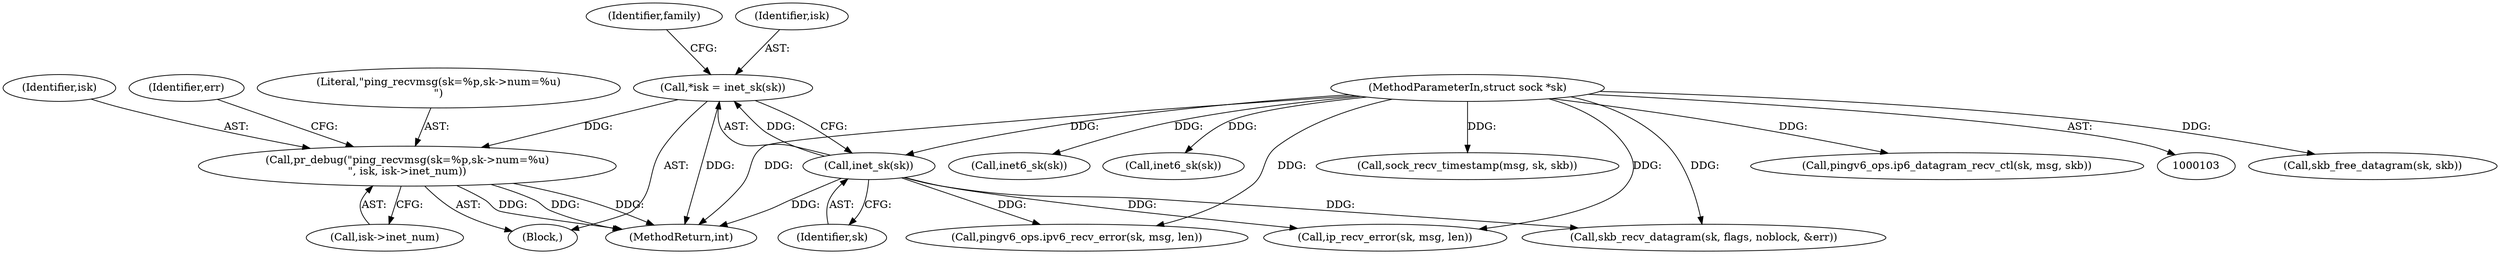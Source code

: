 digraph "0_linux_cf970c002d270c36202bd5b9c2804d3097a52da0@pointer" {
"1000126" [label="(Call,pr_debug(\"ping_recvmsg(sk=%p,sk->num=%u)\n\", isk, isk->inet_num))"];
"1000113" [label="(Call,*isk = inet_sk(sk))"];
"1000115" [label="(Call,inet_sk(sk))"];
"1000105" [label="(MethodParameterIn,struct sock *sk)"];
"1000116" [label="(Identifier,sk)"];
"1000105" [label="(MethodParameterIn,struct sock *sk)"];
"1000169" [label="(Call,skb_recv_datagram(sk, flags, noblock, &err))"];
"1000119" [label="(Identifier,family)"];
"1000128" [label="(Identifier,isk)"];
"1000367" [label="(Call,skb_free_datagram(sk, skb))"];
"1000133" [label="(Identifier,err)"];
"1000280" [label="(Call,inet6_sk(sk))"];
"1000111" [label="(Block,)"];
"1000352" [label="(Call,inet6_sk(sk))"];
"1000114" [label="(Identifier,isk)"];
"1000209" [label="(Call,sock_recv_timestamp(msg, sk, skb))"];
"1000376" [label="(MethodReturn,int)"];
"1000152" [label="(Call,ip_recv_error(sk, msg, len))"];
"1000126" [label="(Call,pr_debug(\"ping_recvmsg(sk=%p,sk->num=%u)\n\", isk, isk->inet_num))"];
"1000113" [label="(Call,*isk = inet_sk(sk))"];
"1000115" [label="(Call,inet_sk(sk))"];
"1000127" [label="(Literal,\"ping_recvmsg(sk=%p,sk->num=%u)\n\")"];
"1000129" [label="(Call,isk->inet_num)"];
"1000163" [label="(Call,pingv6_ops.ipv6_recv_error(sk, msg, len))"];
"1000356" [label="(Call,pingv6_ops.ip6_datagram_recv_ctl(sk, msg, skb))"];
"1000126" -> "1000111"  [label="AST: "];
"1000126" -> "1000129"  [label="CFG: "];
"1000127" -> "1000126"  [label="AST: "];
"1000128" -> "1000126"  [label="AST: "];
"1000129" -> "1000126"  [label="AST: "];
"1000133" -> "1000126"  [label="CFG: "];
"1000126" -> "1000376"  [label="DDG: "];
"1000126" -> "1000376"  [label="DDG: "];
"1000126" -> "1000376"  [label="DDG: "];
"1000113" -> "1000126"  [label="DDG: "];
"1000113" -> "1000111"  [label="AST: "];
"1000113" -> "1000115"  [label="CFG: "];
"1000114" -> "1000113"  [label="AST: "];
"1000115" -> "1000113"  [label="AST: "];
"1000119" -> "1000113"  [label="CFG: "];
"1000113" -> "1000376"  [label="DDG: "];
"1000115" -> "1000113"  [label="DDG: "];
"1000115" -> "1000116"  [label="CFG: "];
"1000116" -> "1000115"  [label="AST: "];
"1000115" -> "1000376"  [label="DDG: "];
"1000105" -> "1000115"  [label="DDG: "];
"1000115" -> "1000152"  [label="DDG: "];
"1000115" -> "1000163"  [label="DDG: "];
"1000115" -> "1000169"  [label="DDG: "];
"1000105" -> "1000103"  [label="AST: "];
"1000105" -> "1000376"  [label="DDG: "];
"1000105" -> "1000152"  [label="DDG: "];
"1000105" -> "1000163"  [label="DDG: "];
"1000105" -> "1000169"  [label="DDG: "];
"1000105" -> "1000209"  [label="DDG: "];
"1000105" -> "1000280"  [label="DDG: "];
"1000105" -> "1000352"  [label="DDG: "];
"1000105" -> "1000356"  [label="DDG: "];
"1000105" -> "1000367"  [label="DDG: "];
}
